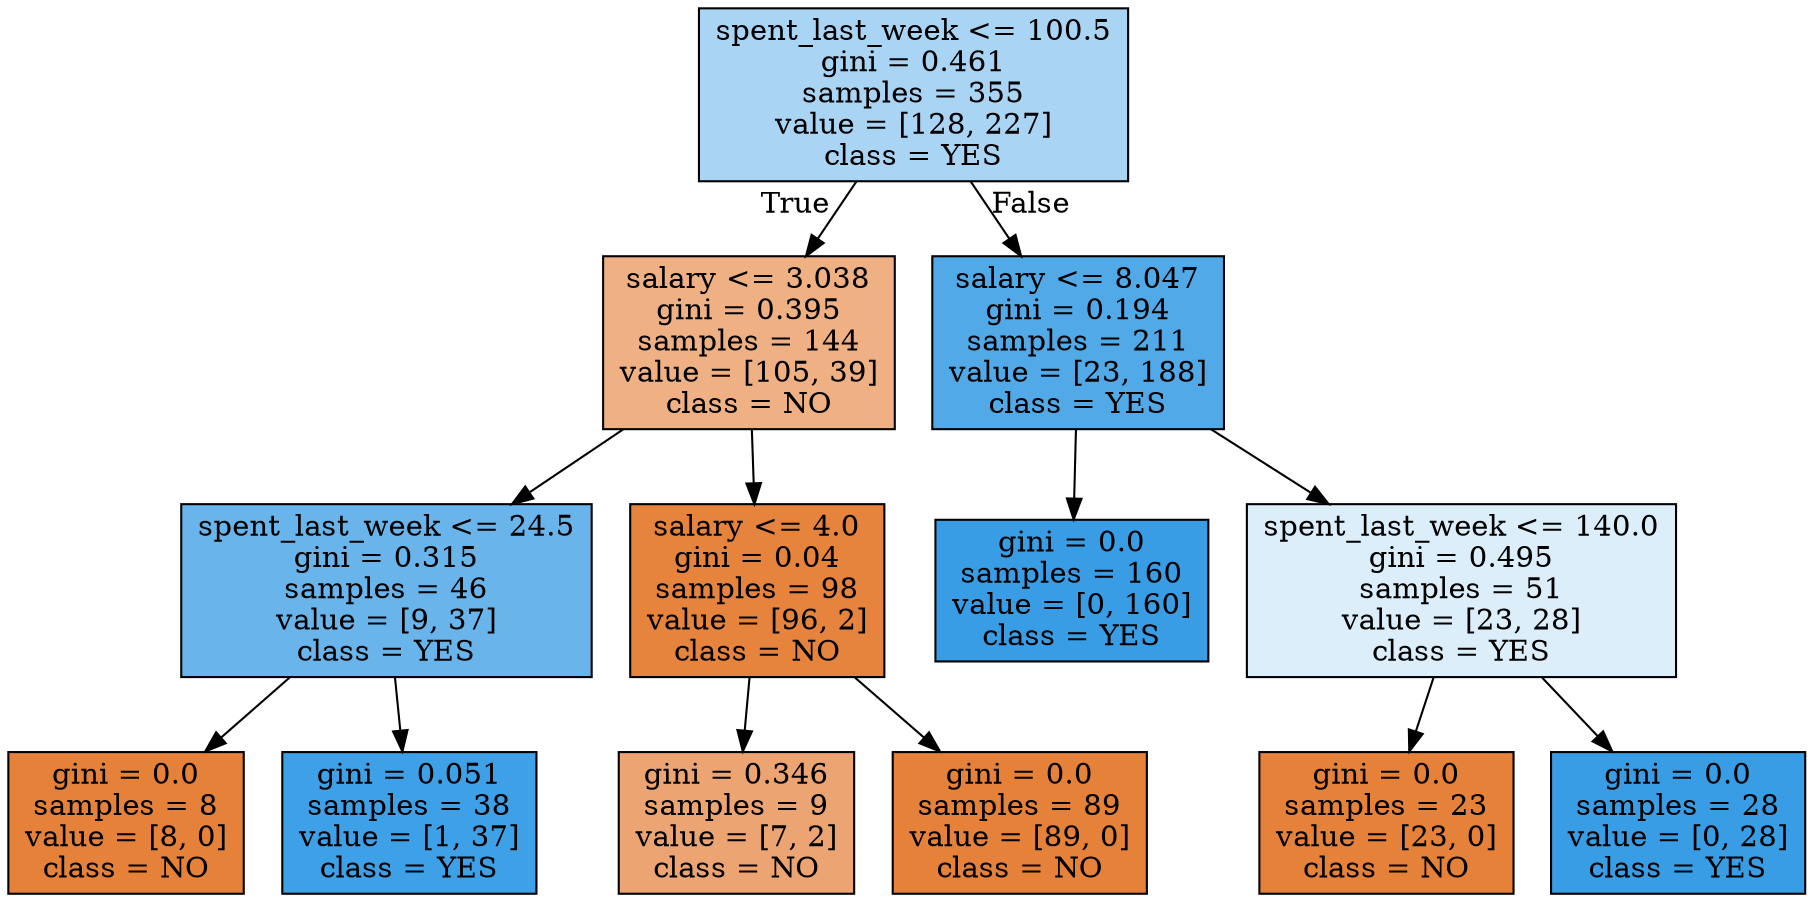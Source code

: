 digraph Tree {
node [shape=box, style="filled", color="black"] ;
0 [label="spent_last_week <= 100.5\ngini = 0.461\nsamples = 355\nvalue = [128, 227]\nclass = YES", fillcolor="#a9d4f4"] ;
1 [label="salary <= 3.038\ngini = 0.395\nsamples = 144\nvalue = [105, 39]\nclass = NO", fillcolor="#efb083"] ;
0 -> 1 [labeldistance=2.5, labelangle=45, headlabel="True"] ;
2 [label="spent_last_week <= 24.5\ngini = 0.315\nsamples = 46\nvalue = [9, 37]\nclass = YES", fillcolor="#69b5eb"] ;
1 -> 2 ;
3 [label="gini = 0.0\nsamples = 8\nvalue = [8, 0]\nclass = NO", fillcolor="#e58139"] ;
2 -> 3 ;
4 [label="gini = 0.051\nsamples = 38\nvalue = [1, 37]\nclass = YES", fillcolor="#3ea0e6"] ;
2 -> 4 ;
5 [label="salary <= 4.0\ngini = 0.04\nsamples = 98\nvalue = [96, 2]\nclass = NO", fillcolor="#e6843d"] ;
1 -> 5 ;
6 [label="gini = 0.346\nsamples = 9\nvalue = [7, 2]\nclass = NO", fillcolor="#eca572"] ;
5 -> 6 ;
7 [label="gini = 0.0\nsamples = 89\nvalue = [89, 0]\nclass = NO", fillcolor="#e58139"] ;
5 -> 7 ;
8 [label="salary <= 8.047\ngini = 0.194\nsamples = 211\nvalue = [23, 188]\nclass = YES", fillcolor="#51a9e8"] ;
0 -> 8 [labeldistance=2.5, labelangle=-45, headlabel="False"] ;
9 [label="gini = 0.0\nsamples = 160\nvalue = [0, 160]\nclass = YES", fillcolor="#399de5"] ;
8 -> 9 ;
10 [label="spent_last_week <= 140.0\ngini = 0.495\nsamples = 51\nvalue = [23, 28]\nclass = YES", fillcolor="#dceefa"] ;
8 -> 10 ;
11 [label="gini = 0.0\nsamples = 23\nvalue = [23, 0]\nclass = NO", fillcolor="#e58139"] ;
10 -> 11 ;
12 [label="gini = 0.0\nsamples = 28\nvalue = [0, 28]\nclass = YES", fillcolor="#399de5"] ;
10 -> 12 ;
}